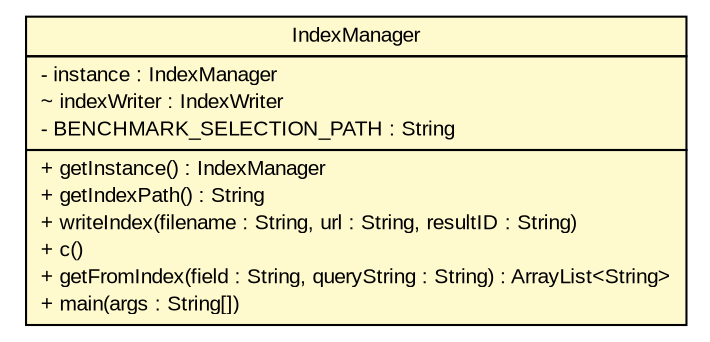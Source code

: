 #!/usr/local/bin/dot
#
# Class diagram 
# Generated by UMLGraph version 5.2 (http://www.umlgraph.org/)
#

digraph G {
	edge [fontname="arial",fontsize=10,labelfontname="arial",labelfontsize=10];
	node [fontname="arial",fontsize=10,shape=plaintext];
	nodesep=0.25;
	ranksep=0.5;
	// tud.iir.persistence.IndexManager
	c50015 [label=<<table title="tud.iir.persistence.IndexManager" border="0" cellborder="1" cellspacing="0" cellpadding="2" port="p" bgcolor="lemonChiffon" href="./IndexManager.html">
		<tr><td><table border="0" cellspacing="0" cellpadding="1">
<tr><td align="center" balign="center"> IndexManager </td></tr>
		</table></td></tr>
		<tr><td><table border="0" cellspacing="0" cellpadding="1">
<tr><td align="left" balign="left"> - instance : IndexManager </td></tr>
<tr><td align="left" balign="left"> ~ indexWriter : IndexWriter </td></tr>
<tr><td align="left" balign="left"> - BENCHMARK_SELECTION_PATH : String </td></tr>
		</table></td></tr>
		<tr><td><table border="0" cellspacing="0" cellpadding="1">
<tr><td align="left" balign="left"> + getInstance() : IndexManager </td></tr>
<tr><td align="left" balign="left"> + getIndexPath() : String </td></tr>
<tr><td align="left" balign="left"> + writeIndex(filename : String, url : String, resultID : String) </td></tr>
<tr><td align="left" balign="left"> + c() </td></tr>
<tr><td align="left" balign="left"> + getFromIndex(field : String, queryString : String) : ArrayList&lt;String&gt; </td></tr>
<tr><td align="left" balign="left"> + main(args : String[]) </td></tr>
		</table></td></tr>
		</table>>, fontname="arial", fontcolor="black", fontsize=10.0];
}

